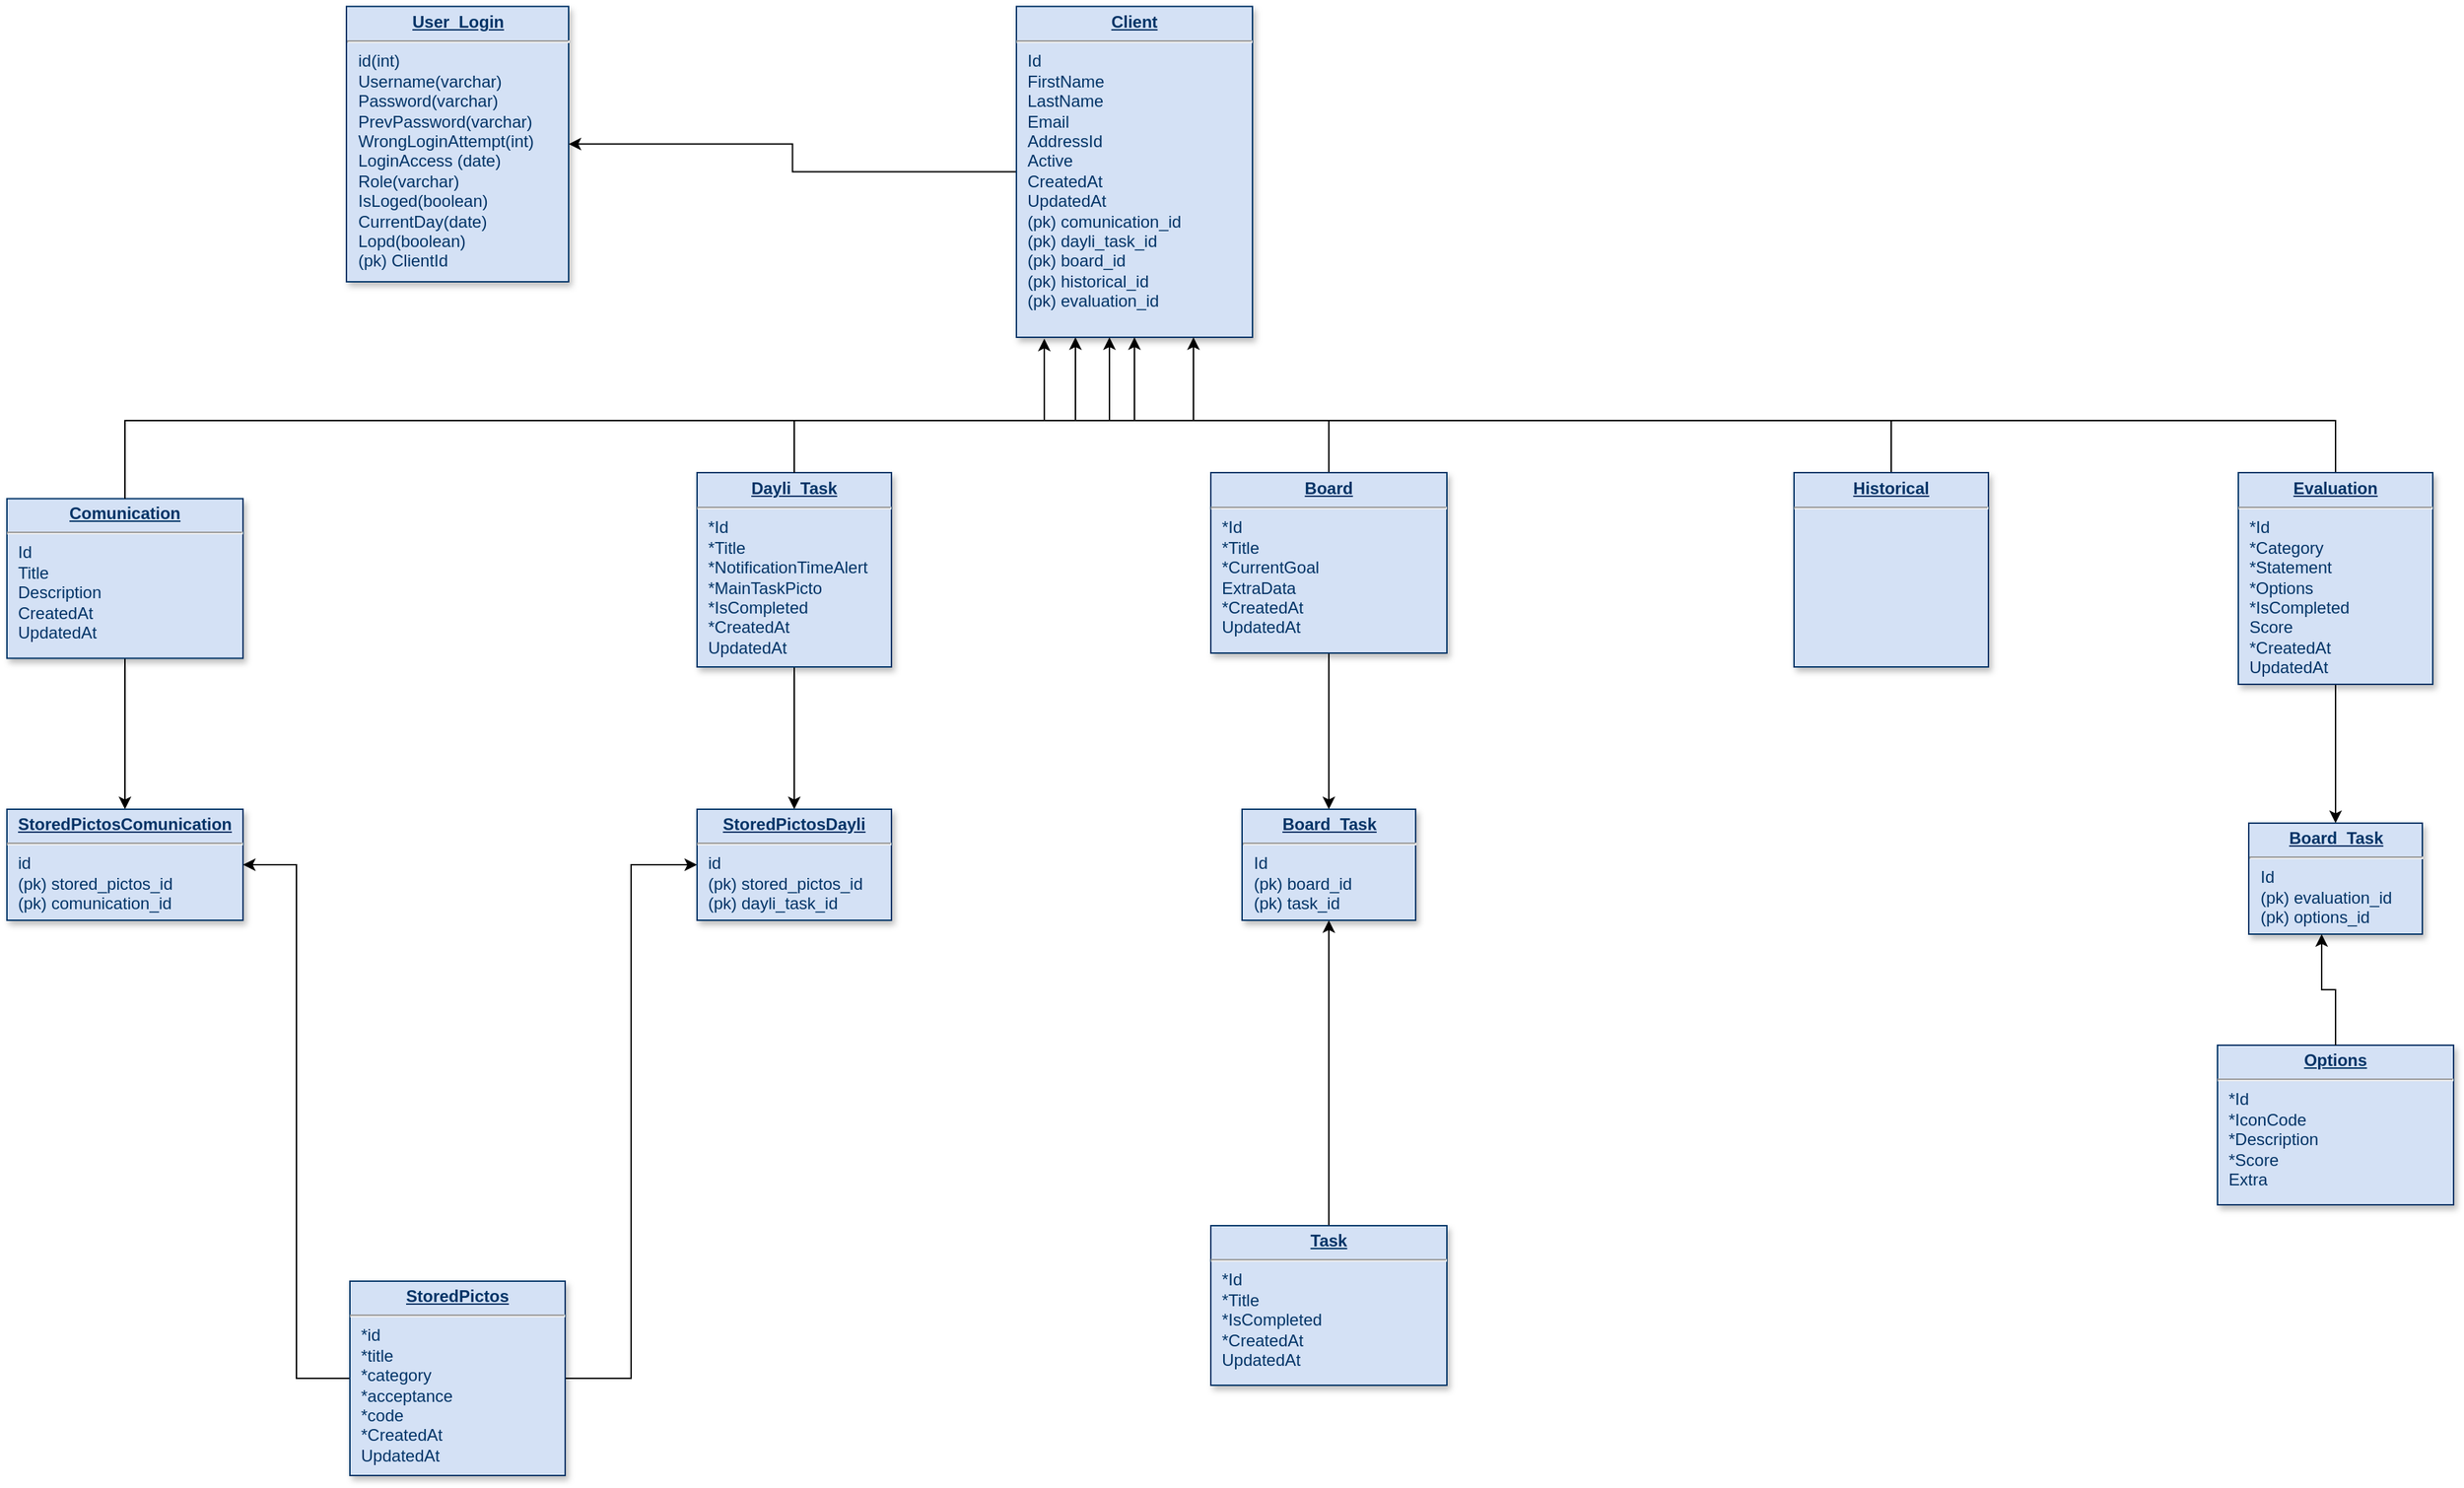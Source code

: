 <mxfile version="22.1.3" type="google">
  <diagram name="Page-1" id="efa7a0a1-bf9b-a30e-e6df-94a7791c09e9">
    <mxGraphModel grid="1" page="1" gridSize="10" guides="1" tooltips="1" connect="1" arrows="1" fold="1" pageScale="1" pageWidth="826" pageHeight="1169" background="none" math="0" shadow="0">
      <root>
        <mxCell id="0" />
        <mxCell id="1" parent="0" />
        <mxCell id="dxAybVZBbv1I3w572SiY-142" style="edgeStyle=orthogonalEdgeStyle;rounded=0;orthogonalLoop=1;jettySize=auto;html=1;" edge="1" parent="1" source="21" target="dxAybVZBbv1I3w572SiY-114">
          <mxGeometry relative="1" as="geometry" />
        </mxCell>
        <mxCell id="21" value="&lt;p style=&quot;margin: 0px; margin-top: 4px; text-align: center; text-decoration: underline;&quot;&gt;&lt;strong&gt;Comunication&lt;/strong&gt;&lt;/p&gt;&lt;hr&gt;&lt;p style=&quot;margin: 0px; margin-left: 8px;&quot;&gt;Id&lt;/p&gt;&lt;p style=&quot;margin: 0px; margin-left: 8px;&quot;&gt;Title&lt;/p&gt;&lt;p style=&quot;margin: 0px; margin-left: 8px;&quot;&gt;Description&lt;/p&gt;&lt;p style=&quot;margin: 0px; margin-left: 8px;&quot;&gt;&lt;span style=&quot;background-color: initial;&quot;&gt;CreatedAt&lt;/span&gt;&lt;br&gt;&lt;/p&gt;&lt;p style=&quot;margin: 0px; margin-left: 8px;&quot;&gt;UpdatedAt&lt;/p&gt;" style="verticalAlign=top;align=left;overflow=fill;fontSize=12;fontFamily=Helvetica;html=1;strokeColor=#003366;shadow=1;fillColor=#D4E1F5;fontColor=#003366" vertex="1" parent="1">
          <mxGeometry x="413" y="376.25" width="170" height="115" as="geometry" />
        </mxCell>
        <mxCell id="25" value="&lt;p style=&quot;margin: 0px; margin-top: 4px; text-align: center; text-decoration: underline;&quot;&gt;&lt;strong&gt;User_Login&lt;/strong&gt;&lt;/p&gt;&lt;hr&gt;&lt;p style=&quot;margin: 0px; margin-left: 8px;&quot;&gt;id(int)&lt;/p&gt;&lt;p style=&quot;margin: 0px; margin-left: 8px;&quot;&gt;Username(varchar)&lt;/p&gt;&lt;p style=&quot;margin: 0px; margin-left: 8px;&quot;&gt;Password(varchar)&lt;/p&gt;&lt;p style=&quot;margin: 0px; margin-left: 8px;&quot;&gt;PrevPassword(varchar)&lt;/p&gt;&lt;p style=&quot;margin: 0px; margin-left: 8px;&quot;&gt;WrongLoginA&lt;span style=&quot;background-color: initial;&quot;&gt;ttempt(int)&lt;/span&gt;&lt;/p&gt;&lt;p style=&quot;margin: 0px; margin-left: 8px;&quot;&gt;LoginAccess (date)&lt;/p&gt;&lt;p style=&quot;margin: 0px; margin-left: 8px;&quot;&gt;Role(varchar)&lt;/p&gt;&lt;p style=&quot;margin: 0px; margin-left: 8px;&quot;&gt;IsLoged(boolean)&lt;/p&gt;&lt;p style=&quot;margin: 0px; margin-left: 8px;&quot;&gt;CurrentDay(date)&lt;/p&gt;&lt;p style=&quot;margin: 0px; margin-left: 8px;&quot;&gt;Lopd(boolean)&lt;/p&gt;&lt;p style=&quot;margin: 0px; margin-left: 8px;&quot;&gt;(pk) ClientId&lt;/p&gt;&lt;p style=&quot;margin: 0px; margin-left: 8px;&quot;&gt;&lt;br&gt;&lt;/p&gt;" style="verticalAlign=top;align=left;overflow=fill;fontSize=12;fontFamily=Helvetica;html=1;strokeColor=#003366;shadow=1;fillColor=#D4E1F5;fontColor=#003366" vertex="1" parent="1">
          <mxGeometry x="657.5" y="21.64" width="160" height="198.36" as="geometry" />
        </mxCell>
        <mxCell id="dxAybVZBbv1I3w572SiY-114" value="&lt;p style=&quot;margin: 0px; margin-top: 4px; text-align: center; text-decoration: underline;&quot;&gt;&lt;b&gt;StoredPictosComunication&lt;/b&gt;&lt;br&gt;&lt;/p&gt;&lt;hr&gt;&lt;p style=&quot;margin: 0px; margin-left: 8px;&quot;&gt;id&lt;/p&gt;&lt;p style=&quot;margin: 0px; margin-left: 8px;&quot;&gt;&lt;span style=&quot;background-color: initial;&quot;&gt;(pk) stored_pictos_id&lt;/span&gt;&lt;/p&gt;&lt;p style=&quot;margin: 0px; margin-left: 8px;&quot;&gt;&lt;span style=&quot;background-color: initial;&quot;&gt;(pk) comunication_id&lt;/span&gt;&lt;/p&gt;&lt;p style=&quot;margin: 0px; margin-left: 8px;&quot;&gt;&lt;br&gt;&lt;/p&gt;&lt;p style=&quot;margin: 0px; margin-left: 8px;&quot;&gt;&lt;br&gt;&lt;/p&gt;" style="verticalAlign=top;align=left;overflow=fill;fontSize=12;fontFamily=Helvetica;html=1;strokeColor=#003366;shadow=1;fillColor=#D4E1F5;fontColor=#003366" vertex="1" parent="1">
          <mxGeometry x="413" y="600" width="170" height="80" as="geometry" />
        </mxCell>
        <mxCell id="dxAybVZBbv1I3w572SiY-133" style="edgeStyle=orthogonalEdgeStyle;rounded=0;orthogonalLoop=1;jettySize=auto;html=1;entryX=1;entryY=0.5;entryDx=0;entryDy=0;" edge="1" parent="1" source="dxAybVZBbv1I3w572SiY-115" target="dxAybVZBbv1I3w572SiY-114">
          <mxGeometry relative="1" as="geometry" />
        </mxCell>
        <mxCell id="dxAybVZBbv1I3w572SiY-143" style="edgeStyle=orthogonalEdgeStyle;rounded=0;orthogonalLoop=1;jettySize=auto;html=1;entryX=0;entryY=0.5;entryDx=0;entryDy=0;" edge="1" parent="1" source="dxAybVZBbv1I3w572SiY-115" target="dxAybVZBbv1I3w572SiY-127">
          <mxGeometry relative="1" as="geometry" />
        </mxCell>
        <mxCell id="dxAybVZBbv1I3w572SiY-115" value="&lt;p style=&quot;margin: 0px; margin-top: 4px; text-align: center; text-decoration: underline;&quot;&gt;&lt;strong&gt;StoredPictos&lt;/strong&gt;&lt;/p&gt;&lt;hr&gt;&lt;p style=&quot;margin: 0px; margin-left: 8px;&quot;&gt;*id&lt;/p&gt;&lt;p style=&quot;margin: 0px; margin-left: 8px;&quot;&gt;*title&lt;/p&gt;&lt;p style=&quot;margin: 0px; margin-left: 8px;&quot;&gt;*category&lt;/p&gt;&lt;p style=&quot;margin: 0px; margin-left: 8px;&quot;&gt;*acceptance&lt;/p&gt;&lt;p style=&quot;margin: 0px; margin-left: 8px;&quot;&gt;*code&lt;/p&gt;&lt;p style=&quot;margin: 0px; margin-left: 8px;&quot;&gt;&lt;span style=&quot;background-color: initial;&quot;&gt;*CreatedAt&lt;/span&gt;&lt;br&gt;&lt;/p&gt;&lt;p style=&quot;margin: 0px; margin-left: 8px;&quot;&gt;UpdatedAt&lt;/p&gt;" style="verticalAlign=top;align=left;overflow=fill;fontSize=12;fontFamily=Helvetica;html=1;strokeColor=#003366;shadow=1;fillColor=#D4E1F5;fontColor=#003366" vertex="1" parent="1">
          <mxGeometry x="660" y="940" width="155" height="140" as="geometry" />
        </mxCell>
        <mxCell id="dxAybVZBbv1I3w572SiY-123" style="edgeStyle=orthogonalEdgeStyle;rounded=0;orthogonalLoop=1;jettySize=auto;html=1;" edge="1" parent="1" source="dxAybVZBbv1I3w572SiY-119" target="dxAybVZBbv1I3w572SiY-121">
          <mxGeometry relative="1" as="geometry" />
        </mxCell>
        <mxCell id="dxAybVZBbv1I3w572SiY-147" style="edgeStyle=orthogonalEdgeStyle;rounded=0;orthogonalLoop=1;jettySize=auto;html=1;entryX=0.25;entryY=1;entryDx=0;entryDy=0;" edge="1" parent="1" source="dxAybVZBbv1I3w572SiY-119" target="dxAybVZBbv1I3w572SiY-130">
          <mxGeometry relative="1" as="geometry">
            <Array as="points">
              <mxPoint x="1365" y="320" />
              <mxPoint x="1183" y="320" />
            </Array>
          </mxGeometry>
        </mxCell>
        <mxCell id="dxAybVZBbv1I3w572SiY-119" value="&lt;p style=&quot;margin: 0px; margin-top: 4px; text-align: center; text-decoration: underline;&quot;&gt;&lt;strong&gt;Board&lt;/strong&gt;&lt;/p&gt;&lt;hr&gt;&lt;p style=&quot;margin: 0px; margin-left: 8px;&quot;&gt;*Id&lt;/p&gt;&lt;p style=&quot;margin: 0px; margin-left: 8px;&quot;&gt;*Title&lt;/p&gt;&lt;p style=&quot;margin: 0px; margin-left: 8px;&quot;&gt;*CurrentGoal&lt;/p&gt;&lt;p style=&quot;margin: 0px; margin-left: 8px;&quot;&gt;ExtraData&lt;/p&gt;&lt;p style=&quot;margin: 0px; margin-left: 8px;&quot;&gt;&lt;span style=&quot;background-color: initial;&quot;&gt;*CreatedAt&lt;/span&gt;&lt;br&gt;&lt;/p&gt;&lt;p style=&quot;margin: 0px; margin-left: 8px;&quot;&gt;UpdatedAt&lt;/p&gt;" style="verticalAlign=top;align=left;overflow=fill;fontSize=12;fontFamily=Helvetica;html=1;strokeColor=#003366;shadow=1;fillColor=#D4E1F5;fontColor=#003366" vertex="1" parent="1">
          <mxGeometry x="1280" y="357.5" width="170" height="130" as="geometry" />
        </mxCell>
        <mxCell id="dxAybVZBbv1I3w572SiY-122" style="edgeStyle=orthogonalEdgeStyle;rounded=0;orthogonalLoop=1;jettySize=auto;html=1;entryX=0.5;entryY=1;entryDx=0;entryDy=0;" edge="1" parent="1" source="dxAybVZBbv1I3w572SiY-120" target="dxAybVZBbv1I3w572SiY-121">
          <mxGeometry relative="1" as="geometry" />
        </mxCell>
        <mxCell id="dxAybVZBbv1I3w572SiY-120" value="&lt;p style=&quot;margin: 0px; margin-top: 4px; text-align: center; text-decoration: underline;&quot;&gt;&lt;strong&gt;Task&lt;/strong&gt;&lt;/p&gt;&lt;hr&gt;&lt;p style=&quot;margin: 0px; margin-left: 8px;&quot;&gt;*Id&lt;/p&gt;&lt;p style=&quot;margin: 0px; margin-left: 8px;&quot;&gt;*Title&lt;/p&gt;&lt;p style=&quot;margin: 0px; margin-left: 8px;&quot;&gt;*IsCompleted&lt;/p&gt;&lt;p style=&quot;margin: 0px; margin-left: 8px;&quot;&gt;&lt;span style=&quot;background-color: initial;&quot;&gt;*CreatedAt&lt;/span&gt;&lt;br&gt;&lt;/p&gt;&lt;p style=&quot;margin: 0px; margin-left: 8px;&quot;&gt;UpdatedAt&lt;/p&gt;" style="verticalAlign=top;align=left;overflow=fill;fontSize=12;fontFamily=Helvetica;html=1;strokeColor=#003366;shadow=1;fillColor=#D4E1F5;fontColor=#003366" vertex="1" parent="1">
          <mxGeometry x="1280" y="900" width="170" height="115" as="geometry" />
        </mxCell>
        <mxCell id="dxAybVZBbv1I3w572SiY-121" value="&lt;p style=&quot;margin: 0px; margin-top: 4px; text-align: center; text-decoration: underline;&quot;&gt;&lt;strong&gt;Board_Task&lt;/strong&gt;&lt;/p&gt;&lt;hr&gt;&lt;p style=&quot;margin: 0px; margin-left: 8px;&quot;&gt;Id&lt;/p&gt;&lt;p style=&quot;margin: 0px; margin-left: 8px;&quot;&gt;(pk) board_id&lt;/p&gt;&lt;p style=&quot;margin: 0px; margin-left: 8px;&quot;&gt;(pk) task_id&lt;/p&gt;" style="verticalAlign=top;align=left;overflow=fill;fontSize=12;fontFamily=Helvetica;html=1;strokeColor=#003366;shadow=1;fillColor=#D4E1F5;fontColor=#003366" vertex="1" parent="1">
          <mxGeometry x="1302.5" y="600" width="125" height="80" as="geometry" />
        </mxCell>
        <mxCell id="dxAybVZBbv1I3w572SiY-141" style="edgeStyle=orthogonalEdgeStyle;rounded=0;orthogonalLoop=1;jettySize=auto;html=1;" edge="1" parent="1" source="dxAybVZBbv1I3w572SiY-125" target="dxAybVZBbv1I3w572SiY-127">
          <mxGeometry relative="1" as="geometry" />
        </mxCell>
        <mxCell id="dxAybVZBbv1I3w572SiY-125" value="&lt;p style=&quot;margin: 0px; margin-top: 4px; text-align: center; text-decoration: underline;&quot;&gt;&lt;strong&gt;Dayli_Task&lt;/strong&gt;&lt;/p&gt;&lt;hr&gt;&lt;p style=&quot;margin: 0px; margin-left: 8px;&quot;&gt;*Id&lt;/p&gt;&lt;p style=&quot;margin: 0px; margin-left: 8px;&quot;&gt;*Title&lt;/p&gt;&lt;p style=&quot;margin: 0px; margin-left: 8px;&quot;&gt;*NotificationTimeAlert&lt;/p&gt;&lt;p style=&quot;margin: 0px; margin-left: 8px;&quot;&gt;*MainTaskPicto&lt;/p&gt;&lt;p style=&quot;margin: 0px; margin-left: 8px;&quot;&gt;*IsCompleted&lt;/p&gt;&lt;p style=&quot;margin: 0px; margin-left: 8px;&quot;&gt;&lt;span style=&quot;background-color: initial;&quot;&gt;*CreatedAt&lt;/span&gt;&lt;br&gt;&lt;/p&gt;&lt;p style=&quot;margin: 0px; margin-left: 8px;&quot;&gt;UpdatedAt&lt;/p&gt;" style="verticalAlign=top;align=left;overflow=fill;fontSize=12;fontFamily=Helvetica;html=1;strokeColor=#003366;shadow=1;fillColor=#D4E1F5;fontColor=#003366" vertex="1" parent="1">
          <mxGeometry x="910" y="357.5" width="140" height="140" as="geometry" />
        </mxCell>
        <mxCell id="dxAybVZBbv1I3w572SiY-127" value="&lt;p style=&quot;margin: 0px; margin-top: 4px; text-align: center; text-decoration: underline;&quot;&gt;&lt;b&gt;StoredPictosDayli&lt;/b&gt;&lt;br&gt;&lt;/p&gt;&lt;hr&gt;&lt;p style=&quot;margin: 0px; margin-left: 8px;&quot;&gt;id&lt;/p&gt;&lt;p style=&quot;margin: 0px; margin-left: 8px;&quot;&gt;&lt;span style=&quot;background-color: initial;&quot;&gt;(pk) stored_pictos_id&lt;/span&gt;&lt;/p&gt;&lt;p style=&quot;margin: 0px; margin-left: 8px;&quot;&gt;&lt;span style=&quot;background-color: initial;&quot;&gt;(pk) dayli_task_id&lt;/span&gt;&lt;/p&gt;&lt;p style=&quot;margin: 0px; margin-left: 8px;&quot;&gt;&lt;br&gt;&lt;/p&gt;&lt;p style=&quot;margin: 0px; margin-left: 8px;&quot;&gt;&lt;br&gt;&lt;/p&gt;" style="verticalAlign=top;align=left;overflow=fill;fontSize=12;fontFamily=Helvetica;html=1;strokeColor=#003366;shadow=1;fillColor=#D4E1F5;fontColor=#003366" vertex="1" parent="1">
          <mxGeometry x="910" y="600" width="140" height="80" as="geometry" />
        </mxCell>
        <mxCell id="dxAybVZBbv1I3w572SiY-144" style="edgeStyle=orthogonalEdgeStyle;rounded=0;orthogonalLoop=1;jettySize=auto;html=1;" edge="1" parent="1" source="dxAybVZBbv1I3w572SiY-130" target="25">
          <mxGeometry relative="1" as="geometry" />
        </mxCell>
        <mxCell id="dxAybVZBbv1I3w572SiY-130" value="&lt;p style=&quot;margin: 0px; margin-top: 4px; text-align: center; text-decoration: underline;&quot;&gt;&lt;strong&gt;Client&lt;/strong&gt;&lt;/p&gt;&lt;hr&gt;&lt;p style=&quot;margin: 0px; margin-left: 8px;&quot;&gt;Id&lt;/p&gt;&lt;p style=&quot;margin: 0px; margin-left: 8px;&quot;&gt;FirstName&lt;/p&gt;&lt;p style=&quot;margin: 0px; margin-left: 8px;&quot;&gt;LastName&lt;/p&gt;&lt;p style=&quot;margin: 0px; margin-left: 8px;&quot;&gt;&lt;span style=&quot;background-color: initial;&quot;&gt;Email&lt;/span&gt;&lt;br&gt;&lt;/p&gt;&lt;p style=&quot;margin: 0px; margin-left: 8px;&quot;&gt;AddressId&lt;/p&gt;&lt;p style=&quot;margin: 0px; margin-left: 8px;&quot;&gt;Active&lt;/p&gt;&lt;p style=&quot;margin: 0px; margin-left: 8px;&quot;&gt;CreatedAt&lt;/p&gt;&lt;p style=&quot;margin: 0px; margin-left: 8px;&quot;&gt;UpdatedAt&lt;/p&gt;&lt;p style=&quot;margin: 0px; margin-left: 8px;&quot;&gt;(pk) comunication_id&lt;/p&gt;&lt;p style=&quot;margin: 0px; margin-left: 8px;&quot;&gt;(pk) dayli_task_id&lt;br&gt;&lt;/p&gt;&lt;p style=&quot;margin: 0px; margin-left: 8px;&quot;&gt;(pk) board_id&lt;br&gt;&lt;/p&gt;&lt;p style=&quot;margin: 0px; margin-left: 8px;&quot;&gt;(pk) historical_id&lt;br&gt;&lt;/p&gt;&lt;p style=&quot;margin: 0px; margin-left: 8px;&quot;&gt;(pk) evaluation_id&lt;br&gt;&lt;/p&gt;" style="verticalAlign=top;align=left;overflow=fill;fontSize=12;fontFamily=Helvetica;html=1;strokeColor=#003366;shadow=1;fillColor=#D4E1F5;fontColor=#003366" vertex="1" parent="1">
          <mxGeometry x="1140" y="21.64" width="170" height="238.36" as="geometry" />
        </mxCell>
        <mxCell id="dxAybVZBbv1I3w572SiY-146" style="edgeStyle=orthogonalEdgeStyle;rounded=0;orthogonalLoop=1;jettySize=auto;html=1;" edge="1" parent="1" source="dxAybVZBbv1I3w572SiY-135" target="dxAybVZBbv1I3w572SiY-130">
          <mxGeometry relative="1" as="geometry">
            <Array as="points">
              <mxPoint x="1770" y="320" />
              <mxPoint x="1225" y="320" />
            </Array>
          </mxGeometry>
        </mxCell>
        <mxCell id="dxAybVZBbv1I3w572SiY-135" value="&lt;p style=&quot;margin: 0px; margin-top: 4px; text-align: center; text-decoration: underline;&quot;&gt;&lt;strong&gt;Historical&lt;/strong&gt;&lt;/p&gt;&lt;hr&gt;&lt;p style=&quot;margin: 0px; margin-left: 8px;&quot;&gt;&lt;br&gt;&lt;/p&gt;" style="verticalAlign=top;align=left;overflow=fill;fontSize=12;fontFamily=Helvetica;html=1;strokeColor=#003366;shadow=1;fillColor=#D4E1F5;fontColor=#003366" vertex="1" parent="1">
          <mxGeometry x="1700" y="357.5" width="140" height="140" as="geometry" />
        </mxCell>
        <mxCell id="dxAybVZBbv1I3w572SiY-140" style="edgeStyle=orthogonalEdgeStyle;rounded=0;orthogonalLoop=1;jettySize=auto;html=1;" edge="1" parent="1" source="dxAybVZBbv1I3w572SiY-136" target="dxAybVZBbv1I3w572SiY-138">
          <mxGeometry relative="1" as="geometry" />
        </mxCell>
        <mxCell id="dxAybVZBbv1I3w572SiY-145" style="edgeStyle=orthogonalEdgeStyle;rounded=0;orthogonalLoop=1;jettySize=auto;html=1;entryX=0.75;entryY=1;entryDx=0;entryDy=0;" edge="1" parent="1" source="dxAybVZBbv1I3w572SiY-136" target="dxAybVZBbv1I3w572SiY-130">
          <mxGeometry relative="1" as="geometry">
            <Array as="points">
              <mxPoint x="2090" y="320" />
              <mxPoint x="1268" y="320" />
            </Array>
          </mxGeometry>
        </mxCell>
        <mxCell id="dxAybVZBbv1I3w572SiY-136" value="&lt;p style=&quot;margin: 0px; margin-top: 4px; text-align: center; text-decoration: underline;&quot;&gt;&lt;strong&gt;Evaluation&lt;/strong&gt;&lt;/p&gt;&lt;hr&gt;&lt;p style=&quot;margin: 0px; margin-left: 8px;&quot;&gt;*Id&lt;/p&gt;&lt;p style=&quot;margin: 0px; margin-left: 8px;&quot;&gt;*Category&lt;/p&gt;&lt;p style=&quot;margin: 0px; margin-left: 8px;&quot;&gt;*Statement&lt;/p&gt;&lt;p style=&quot;margin: 0px; margin-left: 8px;&quot;&gt;*Options&lt;/p&gt;&lt;p style=&quot;margin: 0px; margin-left: 8px;&quot;&gt;*IsCompleted&lt;/p&gt;&lt;p style=&quot;margin: 0px; margin-left: 8px;&quot;&gt;Score&lt;/p&gt;&lt;p style=&quot;margin: 0px; margin-left: 8px;&quot;&gt;&lt;span style=&quot;background-color: initial;&quot;&gt;*CreatedAt&lt;/span&gt;&lt;br&gt;&lt;/p&gt;&lt;p style=&quot;margin: 0px; margin-left: 8px;&quot;&gt;UpdatedAt&lt;/p&gt;" style="verticalAlign=top;align=left;overflow=fill;fontSize=12;fontFamily=Helvetica;html=1;strokeColor=#003366;shadow=1;fillColor=#D4E1F5;fontColor=#003366" vertex="1" parent="1">
          <mxGeometry x="2020" y="357.5" width="140" height="152.5" as="geometry" />
        </mxCell>
        <mxCell id="dxAybVZBbv1I3w572SiY-137" value="&lt;p style=&quot;margin: 0px; margin-top: 4px; text-align: center; text-decoration: underline;&quot;&gt;&lt;strong&gt;Options&lt;/strong&gt;&lt;/p&gt;&lt;hr&gt;&lt;p style=&quot;margin: 0px; margin-left: 8px;&quot;&gt;*Id&lt;/p&gt;&lt;p style=&quot;margin: 0px; margin-left: 8px;&quot;&gt;*IconCode&lt;/p&gt;&lt;p style=&quot;margin: 0px; margin-left: 8px;&quot;&gt;*Description&lt;/p&gt;&lt;p style=&quot;margin: 0px; margin-left: 8px;&quot;&gt;*Score&lt;/p&gt;&lt;p style=&quot;margin: 0px; margin-left: 8px;&quot;&gt;Extra&lt;/p&gt;" style="verticalAlign=top;align=left;overflow=fill;fontSize=12;fontFamily=Helvetica;html=1;strokeColor=#003366;shadow=1;fillColor=#D4E1F5;fontColor=#003366" vertex="1" parent="1">
          <mxGeometry x="2005" y="770" width="170" height="115" as="geometry" />
        </mxCell>
        <mxCell id="dxAybVZBbv1I3w572SiY-138" value="&lt;p style=&quot;margin: 0px; margin-top: 4px; text-align: center; text-decoration: underline;&quot;&gt;&lt;strong&gt;Board_Task&lt;/strong&gt;&lt;/p&gt;&lt;hr&gt;&lt;p style=&quot;margin: 0px; margin-left: 8px;&quot;&gt;Id&lt;/p&gt;&lt;p style=&quot;margin: 0px; margin-left: 8px;&quot;&gt;(pk) evaluation_id&lt;/p&gt;&lt;p style=&quot;margin: 0px; margin-left: 8px;&quot;&gt;(pk) options_id&lt;/p&gt;" style="verticalAlign=top;align=left;overflow=fill;fontSize=12;fontFamily=Helvetica;html=1;strokeColor=#003366;shadow=1;fillColor=#D4E1F5;fontColor=#003366" vertex="1" parent="1">
          <mxGeometry x="2027.5" y="610" width="125" height="80" as="geometry" />
        </mxCell>
        <mxCell id="dxAybVZBbv1I3w572SiY-139" style="edgeStyle=orthogonalEdgeStyle;rounded=0;orthogonalLoop=1;jettySize=auto;html=1;entryX=0.42;entryY=1;entryDx=0;entryDy=0;entryPerimeter=0;" edge="1" parent="1" source="dxAybVZBbv1I3w572SiY-137" target="dxAybVZBbv1I3w572SiY-138">
          <mxGeometry relative="1" as="geometry" />
        </mxCell>
        <mxCell id="dxAybVZBbv1I3w572SiY-148" style="edgeStyle=orthogonalEdgeStyle;rounded=0;orthogonalLoop=1;jettySize=auto;html=1;entryX=0.394;entryY=1;entryDx=0;entryDy=0;entryPerimeter=0;" edge="1" parent="1" source="dxAybVZBbv1I3w572SiY-125" target="dxAybVZBbv1I3w572SiY-130">
          <mxGeometry relative="1" as="geometry">
            <Array as="points">
              <mxPoint x="980" y="320" />
              <mxPoint x="1207" y="320" />
            </Array>
          </mxGeometry>
        </mxCell>
        <mxCell id="dxAybVZBbv1I3w572SiY-149" style="edgeStyle=orthogonalEdgeStyle;rounded=0;orthogonalLoop=1;jettySize=auto;html=1;entryX=0.118;entryY=1.004;entryDx=0;entryDy=0;entryPerimeter=0;" edge="1" parent="1" source="21" target="dxAybVZBbv1I3w572SiY-130">
          <mxGeometry relative="1" as="geometry">
            <Array as="points">
              <mxPoint x="498" y="320" />
              <mxPoint x="1160" y="320" />
            </Array>
          </mxGeometry>
        </mxCell>
      </root>
    </mxGraphModel>
  </diagram>
</mxfile>
